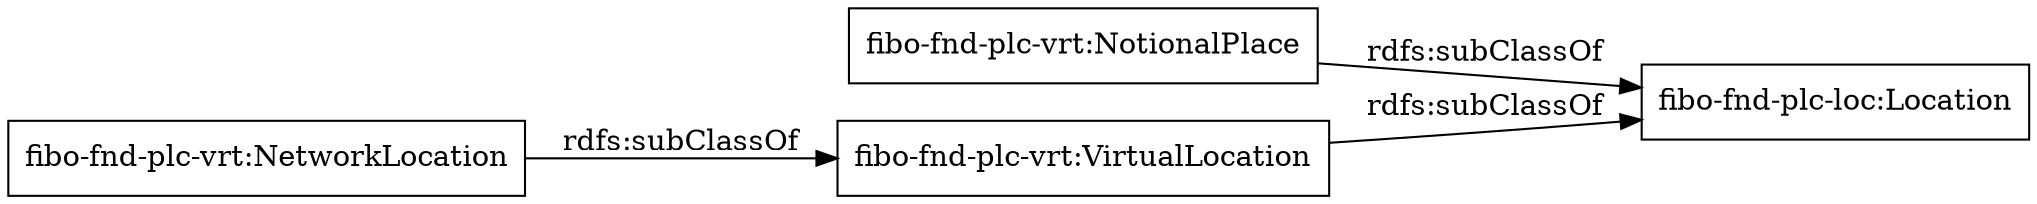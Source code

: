 digraph ar2dtool_diagram { 
rankdir=LR;
size="1000"
node [shape = rectangle, color="black"]; "fibo-fnd-plc-vrt:VirtualLocation" "fibo-fnd-plc-vrt:NotionalPlace" "fibo-fnd-plc-vrt:NetworkLocation" ; /*classes style*/
	"fibo-fnd-plc-vrt:VirtualLocation" -> "fibo-fnd-plc-loc:Location" [ label = "rdfs:subClassOf" ];
	"fibo-fnd-plc-vrt:NotionalPlace" -> "fibo-fnd-plc-loc:Location" [ label = "rdfs:subClassOf" ];
	"fibo-fnd-plc-vrt:NetworkLocation" -> "fibo-fnd-plc-vrt:VirtualLocation" [ label = "rdfs:subClassOf" ];

}
